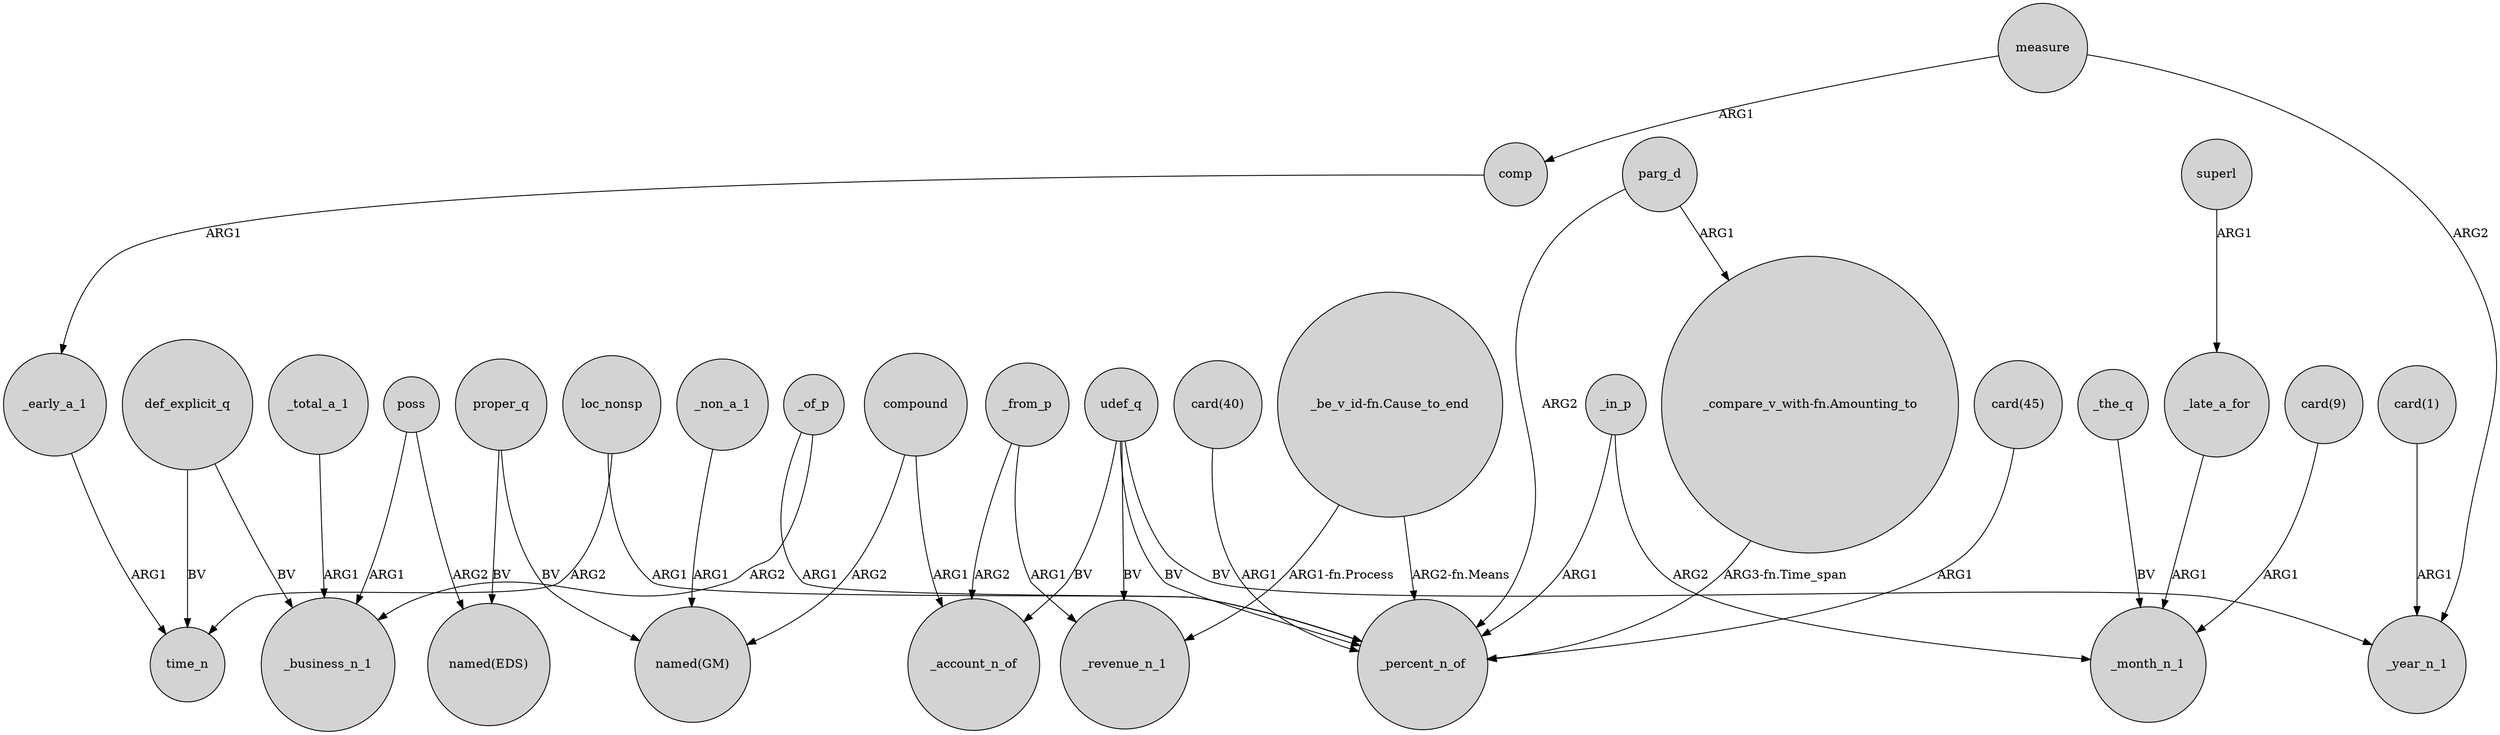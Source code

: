 digraph {
	node [shape=circle style=filled]
	_early_a_1 -> time_n [label=ARG1]
	def_explicit_q -> _business_n_1 [label=BV]
	"_compare_v_with-fn.Amounting_to" -> _percent_n_of [label="ARG3-fn.Time_span"]
	poss -> _business_n_1 [label=ARG1]
	"card(1)" -> _year_n_1 [label=ARG1]
	_the_q -> _month_n_1 [label=BV]
	_from_p -> _account_n_of [label=ARG2]
	"card(45)" -> _percent_n_of [label=ARG1]
	superl -> _late_a_for [label=ARG1]
	proper_q -> "named(EDS)" [label=BV]
	proper_q -> "named(GM)" [label=BV]
	udef_q -> _account_n_of [label=BV]
	comp -> _early_a_1 [label=ARG1]
	_late_a_for -> _month_n_1 [label=ARG1]
	"card(40)" -> _percent_n_of [label=ARG1]
	_of_p -> _percent_n_of [label=ARG1]
	udef_q -> _revenue_n_1 [label=BV]
	"_be_v_id-fn.Cause_to_end" -> _percent_n_of [label="ARG2-fn.Means"]
	compound -> "named(GM)" [label=ARG2]
	measure -> _year_n_1 [label=ARG2]
	udef_q -> _percent_n_of [label=BV]
	_non_a_1 -> "named(GM)" [label=ARG1]
	_in_p -> _month_n_1 [label=ARG2]
	parg_d -> _percent_n_of [label=ARG2]
	_of_p -> _business_n_1 [label=ARG2]
	poss -> "named(EDS)" [label=ARG2]
	_from_p -> _revenue_n_1 [label=ARG1]
	measure -> comp [label=ARG1]
	"_be_v_id-fn.Cause_to_end" -> _revenue_n_1 [label="ARG1-fn.Process"]
	def_explicit_q -> time_n [label=BV]
	udef_q -> _year_n_1 [label=BV]
	loc_nonsp -> time_n [label=ARG2]
	loc_nonsp -> _percent_n_of [label=ARG1]
	"card(9)" -> _month_n_1 [label=ARG1]
	parg_d -> "_compare_v_with-fn.Amounting_to" [label=ARG1]
	compound -> _account_n_of [label=ARG1]
	_total_a_1 -> _business_n_1 [label=ARG1]
	_in_p -> _percent_n_of [label=ARG1]
}
